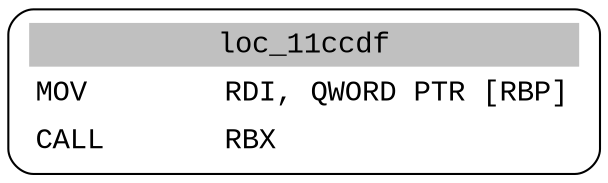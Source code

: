 digraph asm_graph {
1941 [
shape="Mrecord" fontname="Courier New"label =<<table border="0" cellborder="0" cellpadding="3"><tr><td align="center" colspan="2" bgcolor="grey">loc_11ccdf</td></tr><tr><td align="left">MOV        RDI, QWORD PTR [RBP]</td></tr><tr><td align="left">CALL       RBX</td></tr></table>> ];
}